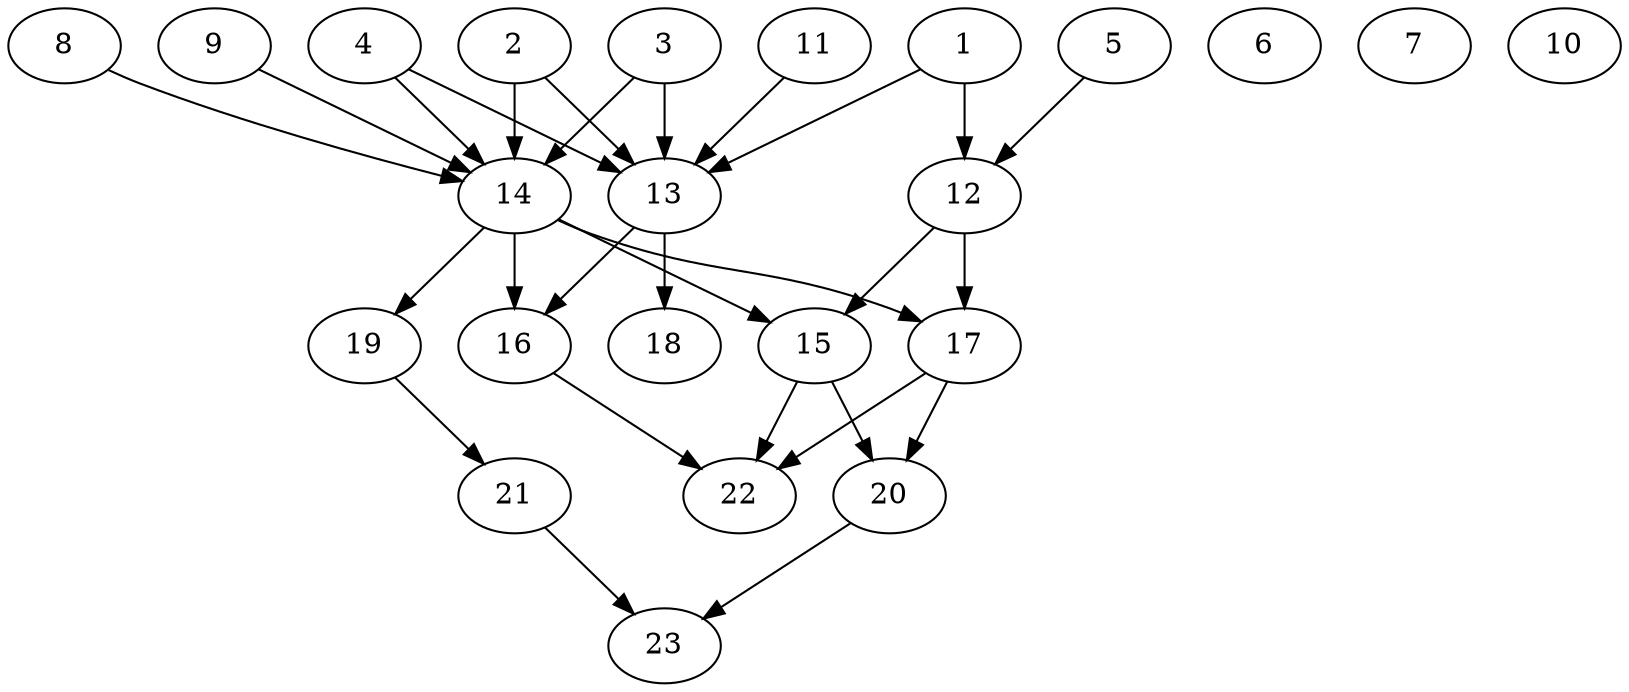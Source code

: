 // DAG (tier=2-normal, mode=data, n=23, ccr=0.434, fat=0.674, density=0.503, regular=0.421, jump=0.101, mindata=2097152, maxdata=16777216)
// DAG automatically generated by daggen at Sun Aug 24 16:33:34 2025
// /home/ermia/Project/Environments/daggen/bin/daggen --dot --ccr 0.434 --fat 0.674 --regular 0.421 --density 0.503 --jump 0.101 --mindata 2097152 --maxdata 16777216 -n 23 
digraph G {
  1 [size="332284946353599021056", alpha="0.09", expect_size="166142473176799510528"]
  1 -> 12 [size ="383793043079168"]
  1 -> 13 [size ="383793043079168"]
  2 [size="1252960842738930024448", alpha="0.14", expect_size="626480421369465012224"]
  2 -> 13 [size ="929783110172672"]
  2 -> 14 [size ="929783110172672"]
  3 [size="1167506688685100761088", alpha="0.15", expect_size="583753344342550380544"]
  3 -> 13 [size ="887012156506112"]
  3 -> 14 [size ="887012156506112"]
  4 [size="1368912847355912960", alpha="0.16", expect_size="684456423677956480"]
  4 -> 13 [size ="1212997959680000"]
  4 -> 14 [size ="1212997959680000"]
  5 [size="3630405552152506269696", alpha="0.15", expect_size="1815202776076253134848"]
  5 -> 12 [size ="1889702403637248"]
  6 [size="2212639408227291", alpha="0.07", expect_size="1106319704113645"]
  7 [size="438820759423485476864", alpha="0.08", expect_size="219410379711742738432"]
  8 [size="560963682942725390336", alpha="0.15", expect_size="280481841471362695168"]
  8 -> 14 [size ="544143130492928"]
  9 [size="3502012796115011072", alpha="0.06", expect_size="1751006398057505536"]
  9 -> 14 [size ="1178148125278208"]
  10 [size="695664723197006184448", alpha="0.01", expect_size="347832361598503092224"]
  11 [size="868036214526709632", alpha="0.02", expect_size="434018107263354816"]
  11 -> 13 [size ="563499843452928"]
  12 [size="2177169342459210104832", alpha="0.13", expect_size="1088584671229605052416"]
  12 -> 15 [size ="1343852057198592"]
  12 -> 17 [size ="1343852057198592"]
  13 [size="1326845801414403293184", alpha="0.12", expect_size="663422900707201646592"]
  13 -> 16 [size ="965984793919488"]
  13 -> 18 [size ="965984793919488"]
  14 [size="1215090264252985344", alpha="0.15", expect_size="607545132126492672"]
  14 -> 15 [size ="475894321774592"]
  14 -> 16 [size ="475894321774592"]
  14 -> 17 [size ="475894321774592"]
  14 -> 19 [size ="475894321774592"]
  15 [size="1258775535052948", alpha="0.10", expect_size="629387767526474"]
  15 -> 20 [size ="68855581900800"]
  15 -> 22 [size ="68855581900800"]
  16 [size="681531475650167177216", alpha="0.03", expect_size="340765737825083588608"]
  16 -> 22 [size ="619556045324288"]
  17 [size="3093476761059005440", alpha="0.08", expect_size="1546738380529502720"]
  17 -> 20 [size ="2066654510972928"]
  17 -> 22 [size ="2066654510972928"]
  18 [size="2990032756199585", alpha="0.11", expect_size="1495016378099792"]
  19 [size="1740228911691853056", alpha="0.12", expect_size="870114455845926528"]
  19 -> 21 [size ="1667266072543232"]
  20 [size="1561257725218716123136", alpha="0.05", expect_size="780628862609358061568"]
  20 -> 23 [size ="1076646304022528"]
  21 [size="10013533840153646", alpha="0.12", expect_size="5006766920076823"]
  21 -> 23 [size ="228313490522112"]
  22 [size="38002720930073984", alpha="0.11", expect_size="19001360465036992"]
  23 [size="11668662041706496000", alpha="0.09", expect_size="5834331020853248000"]
}